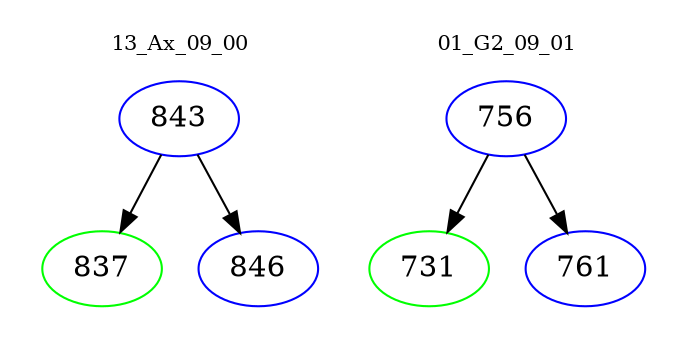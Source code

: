 digraph{
subgraph cluster_0 {
color = white
label = "13_Ax_09_00";
fontsize=10;
T0_843 [label="843", color="blue"]
T0_843 -> T0_837 [color="black"]
T0_837 [label="837", color="green"]
T0_843 -> T0_846 [color="black"]
T0_846 [label="846", color="blue"]
}
subgraph cluster_1 {
color = white
label = "01_G2_09_01";
fontsize=10;
T1_756 [label="756", color="blue"]
T1_756 -> T1_731 [color="black"]
T1_731 [label="731", color="green"]
T1_756 -> T1_761 [color="black"]
T1_761 [label="761", color="blue"]
}
}
